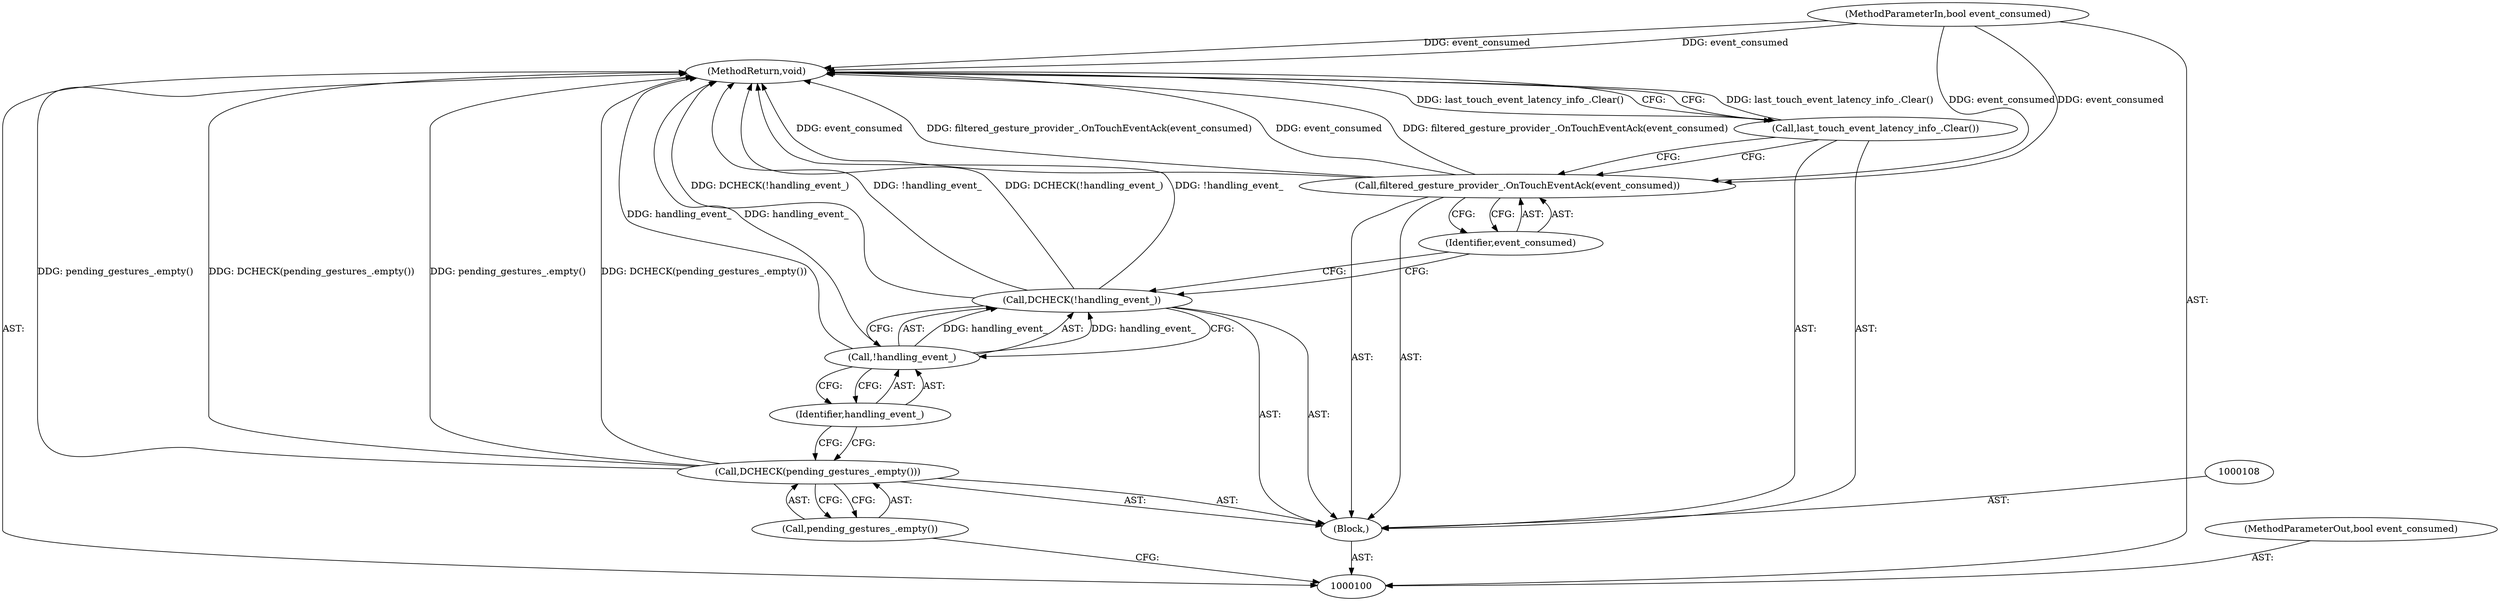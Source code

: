 digraph "0_Chrome_01924fbe6c0e0f059ca46a03f9f6b2670ae3e0fa_2" {
"1000112" [label="(MethodReturn,void)"];
"1000101" [label="(MethodParameterIn,bool event_consumed)"];
"1000136" [label="(MethodParameterOut,bool event_consumed)"];
"1000102" [label="(Block,)"];
"1000103" [label="(Call,DCHECK(pending_gestures_.empty()))"];
"1000104" [label="(Call,pending_gestures_.empty())"];
"1000106" [label="(Call,!handling_event_)"];
"1000107" [label="(Identifier,handling_event_)"];
"1000105" [label="(Call,DCHECK(!handling_event_))"];
"1000109" [label="(Call,filtered_gesture_provider_.OnTouchEventAck(event_consumed))"];
"1000110" [label="(Identifier,event_consumed)"];
"1000111" [label="(Call,last_touch_event_latency_info_.Clear())"];
"1000112" -> "1000100"  [label="AST: "];
"1000112" -> "1000111"  [label="CFG: "];
"1000106" -> "1000112"  [label="DDG: handling_event_"];
"1000103" -> "1000112"  [label="DDG: pending_gestures_.empty()"];
"1000103" -> "1000112"  [label="DDG: DCHECK(pending_gestures_.empty())"];
"1000105" -> "1000112"  [label="DDG: DCHECK(!handling_event_)"];
"1000105" -> "1000112"  [label="DDG: !handling_event_"];
"1000111" -> "1000112"  [label="DDG: last_touch_event_latency_info_.Clear()"];
"1000101" -> "1000112"  [label="DDG: event_consumed"];
"1000109" -> "1000112"  [label="DDG: event_consumed"];
"1000109" -> "1000112"  [label="DDG: filtered_gesture_provider_.OnTouchEventAck(event_consumed)"];
"1000101" -> "1000100"  [label="AST: "];
"1000101" -> "1000112"  [label="DDG: event_consumed"];
"1000101" -> "1000109"  [label="DDG: event_consumed"];
"1000136" -> "1000100"  [label="AST: "];
"1000102" -> "1000100"  [label="AST: "];
"1000103" -> "1000102"  [label="AST: "];
"1000105" -> "1000102"  [label="AST: "];
"1000108" -> "1000102"  [label="AST: "];
"1000109" -> "1000102"  [label="AST: "];
"1000111" -> "1000102"  [label="AST: "];
"1000103" -> "1000102"  [label="AST: "];
"1000103" -> "1000104"  [label="CFG: "];
"1000104" -> "1000103"  [label="AST: "];
"1000107" -> "1000103"  [label="CFG: "];
"1000103" -> "1000112"  [label="DDG: pending_gestures_.empty()"];
"1000103" -> "1000112"  [label="DDG: DCHECK(pending_gestures_.empty())"];
"1000104" -> "1000103"  [label="AST: "];
"1000104" -> "1000100"  [label="CFG: "];
"1000103" -> "1000104"  [label="CFG: "];
"1000106" -> "1000105"  [label="AST: "];
"1000106" -> "1000107"  [label="CFG: "];
"1000107" -> "1000106"  [label="AST: "];
"1000105" -> "1000106"  [label="CFG: "];
"1000106" -> "1000112"  [label="DDG: handling_event_"];
"1000106" -> "1000105"  [label="DDG: handling_event_"];
"1000107" -> "1000106"  [label="AST: "];
"1000107" -> "1000103"  [label="CFG: "];
"1000106" -> "1000107"  [label="CFG: "];
"1000105" -> "1000102"  [label="AST: "];
"1000105" -> "1000106"  [label="CFG: "];
"1000106" -> "1000105"  [label="AST: "];
"1000110" -> "1000105"  [label="CFG: "];
"1000105" -> "1000112"  [label="DDG: DCHECK(!handling_event_)"];
"1000105" -> "1000112"  [label="DDG: !handling_event_"];
"1000106" -> "1000105"  [label="DDG: handling_event_"];
"1000109" -> "1000102"  [label="AST: "];
"1000109" -> "1000110"  [label="CFG: "];
"1000110" -> "1000109"  [label="AST: "];
"1000111" -> "1000109"  [label="CFG: "];
"1000109" -> "1000112"  [label="DDG: event_consumed"];
"1000109" -> "1000112"  [label="DDG: filtered_gesture_provider_.OnTouchEventAck(event_consumed)"];
"1000101" -> "1000109"  [label="DDG: event_consumed"];
"1000110" -> "1000109"  [label="AST: "];
"1000110" -> "1000105"  [label="CFG: "];
"1000109" -> "1000110"  [label="CFG: "];
"1000111" -> "1000102"  [label="AST: "];
"1000111" -> "1000109"  [label="CFG: "];
"1000112" -> "1000111"  [label="CFG: "];
"1000111" -> "1000112"  [label="DDG: last_touch_event_latency_info_.Clear()"];
}
